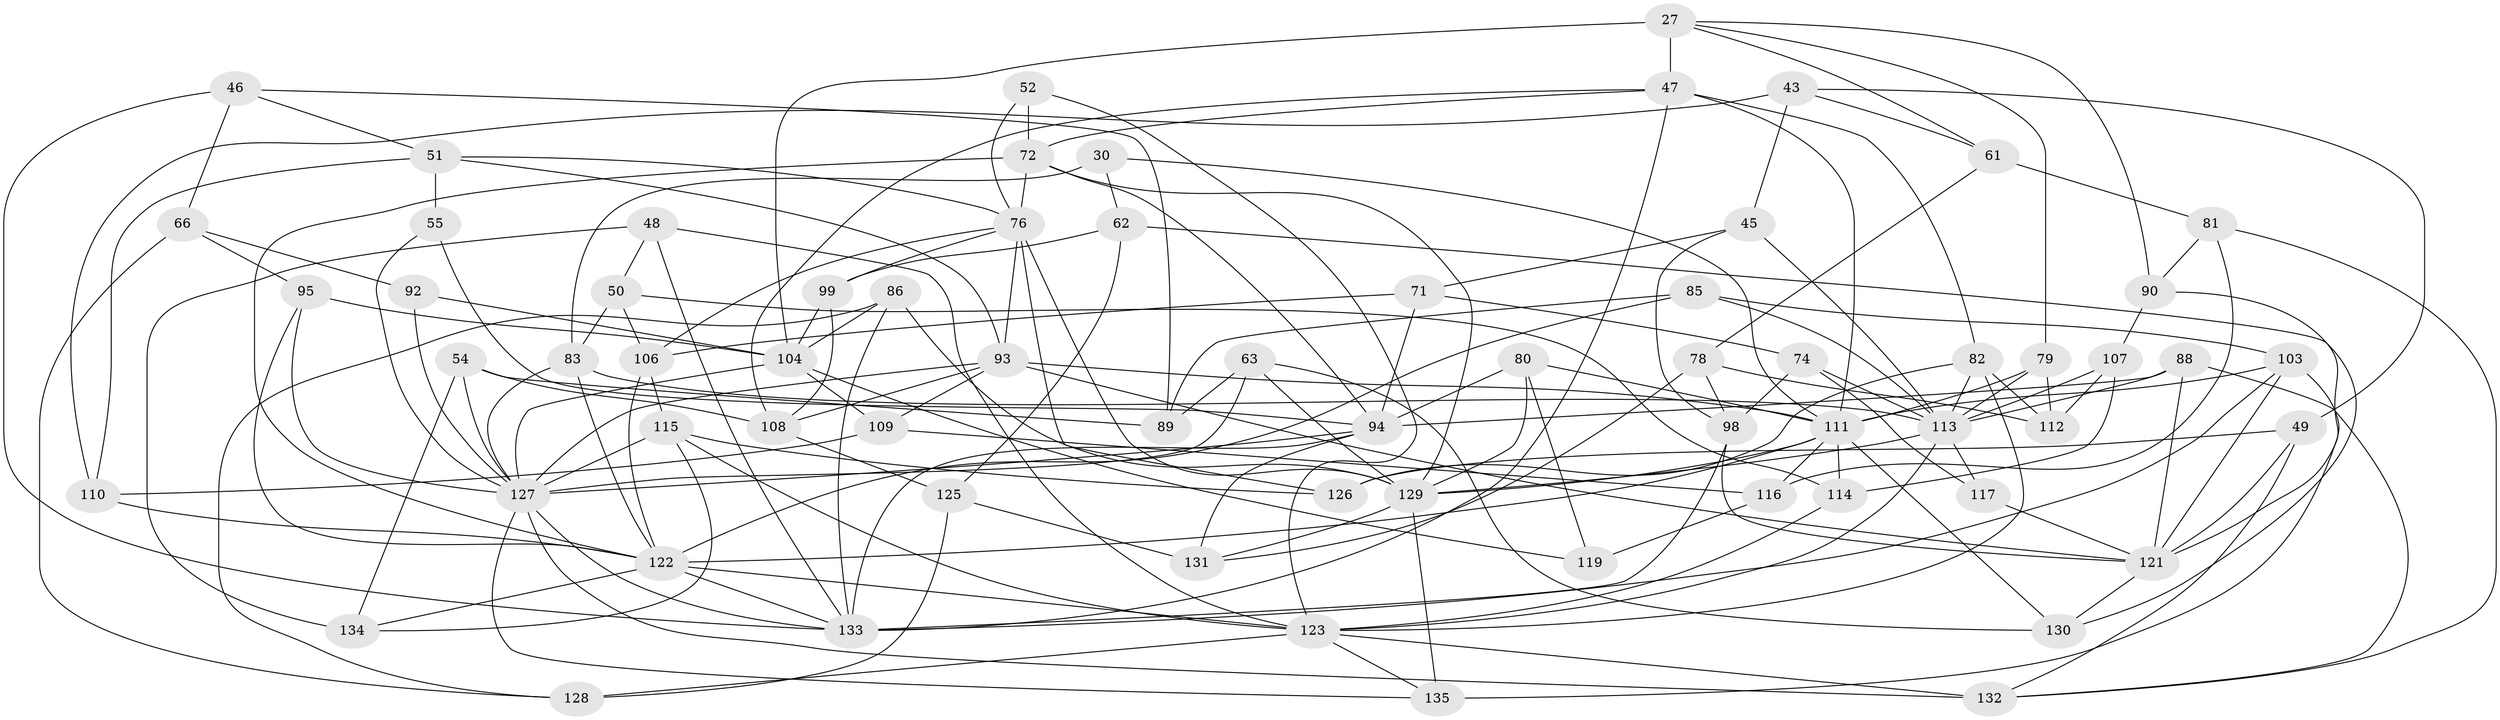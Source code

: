 // original degree distribution, {4: 1.0}
// Generated by graph-tools (version 1.1) at 2025/58/03/09/25 04:58:43]
// undirected, 67 vertices, 170 edges
graph export_dot {
graph [start="1"]
  node [color=gray90,style=filled];
  27 [super="+4+22"];
  30;
  43;
  45;
  46;
  47 [super="+33"];
  48;
  49;
  50;
  51 [super="+23"];
  52;
  54;
  55;
  61;
  62;
  63;
  66;
  71;
  72 [super="+3+58"];
  74 [super="+56"];
  76 [super="+26+65+70"];
  78;
  79;
  80 [super="+12"];
  81;
  82 [super="+10"];
  83 [super="+2"];
  85;
  86;
  88 [super="+13"];
  89;
  90;
  92;
  93 [super="+53+38+68"];
  94 [super="+73+69"];
  95;
  98 [super="+77"];
  99 [super="+84"];
  103 [super="+100"];
  104 [super="+36+101"];
  106 [super="+87"];
  107;
  108 [super="+19"];
  109;
  110;
  111 [super="+102"];
  112;
  113 [super="+57+105"];
  114;
  115 [super="+37+75"];
  116;
  117;
  119;
  121 [super="+34+44"];
  122 [super="+96+39"];
  123 [super="+120"];
  125;
  126;
  127 [super="+20+32+64+124"];
  128;
  129 [super="+24+35+118"];
  130;
  131;
  132 [super="+67"];
  133 [super="+42"];
  134;
  135;
  27 -- 79;
  27 -- 90;
  27 -- 61;
  27 -- 47 [weight=2];
  27 -- 104 [weight=3];
  30 -- 83 [weight=2];
  30 -- 62;
  30 -- 111;
  43 -- 110;
  43 -- 61;
  43 -- 45;
  43 -- 49;
  45 -- 71;
  45 -- 113;
  45 -- 98;
  46 -- 89;
  46 -- 66;
  46 -- 133;
  46 -- 51;
  47 -- 82;
  47 -- 72;
  47 -- 108;
  47 -- 111 [weight=2];
  47 -- 133;
  48 -- 50;
  48 -- 134;
  48 -- 123;
  48 -- 133;
  49 -- 126;
  49 -- 132;
  49 -- 121;
  50 -- 106;
  50 -- 114;
  50 -- 83;
  51 -- 110;
  51 -- 55 [weight=2];
  51 -- 76;
  51 -- 93;
  52 -- 72 [weight=2];
  52 -- 123;
  52 -- 76;
  54 -- 108;
  54 -- 134;
  54 -- 89;
  54 -- 127;
  55 -- 127;
  55 -- 94;
  61 -- 78;
  61 -- 81;
  62 -- 125;
  62 -- 130;
  62 -- 99;
  63 -- 130;
  63 -- 129;
  63 -- 89;
  63 -- 127;
  66 -- 95;
  66 -- 92;
  66 -- 128;
  71 -- 94;
  71 -- 74;
  71 -- 106;
  72 -- 122 [weight=2];
  72 -- 129;
  72 -- 76;
  72 -- 94;
  74 -- 117 [weight=2];
  74 -- 113;
  74 -- 98 [weight=2];
  76 -- 126;
  76 -- 93 [weight=2];
  76 -- 129;
  76 -- 99 [weight=2];
  76 -- 106;
  78 -- 131;
  78 -- 112;
  78 -- 98;
  79 -- 112;
  79 -- 113;
  79 -- 111;
  80 -- 119 [weight=2];
  80 -- 129 [weight=2];
  80 -- 111;
  80 -- 94;
  81 -- 90;
  81 -- 116;
  81 -- 132;
  82 -- 112;
  82 -- 126;
  82 -- 123 [weight=2];
  82 -- 113;
  83 -- 113;
  83 -- 122;
  83 -- 127;
  85 -- 103;
  85 -- 89;
  85 -- 113;
  85 -- 122;
  86 -- 104;
  86 -- 128;
  86 -- 129;
  86 -- 133;
  88 -- 113 [weight=2];
  88 -- 132;
  88 -- 94 [weight=2];
  88 -- 121;
  90 -- 107;
  90 -- 121;
  92 -- 127 [weight=2];
  92 -- 104;
  93 -- 109;
  93 -- 111 [weight=3];
  93 -- 108;
  93 -- 127 [weight=3];
  93 -- 121;
  94 -- 131;
  94 -- 127 [weight=2];
  94 -- 133;
  95 -- 122;
  95 -- 127;
  95 -- 104;
  98 -- 121;
  98 -- 133;
  99 -- 108 [weight=2];
  99 -- 104;
  103 -- 135;
  103 -- 133 [weight=2];
  103 -- 121;
  103 -- 111;
  104 -- 119;
  104 -- 127;
  104 -- 109;
  106 -- 115 [weight=2];
  106 -- 122;
  107 -- 114;
  107 -- 112;
  107 -- 113;
  108 -- 125;
  109 -- 110;
  109 -- 116;
  110 -- 122;
  111 -- 129;
  111 -- 122 [weight=3];
  111 -- 130;
  111 -- 114;
  111 -- 116;
  113 -- 117;
  113 -- 123;
  113 -- 129;
  114 -- 123;
  115 -- 123 [weight=2];
  115 -- 127 [weight=2];
  115 -- 134;
  115 -- 126;
  116 -- 119;
  117 -- 121;
  121 -- 130;
  122 -- 134;
  122 -- 123 [weight=2];
  122 -- 133;
  123 -- 128;
  123 -- 132 [weight=2];
  123 -- 135;
  125 -- 131;
  125 -- 128;
  127 -- 135;
  127 -- 132;
  127 -- 133;
  129 -- 135;
  129 -- 131;
}
